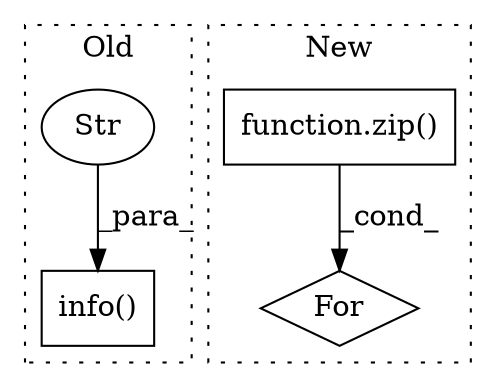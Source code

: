digraph G {
subgraph cluster0 {
1 [label="info()" a="75" s="1285,1306" l="12,1" shape="box"];
3 [label="Str" a="66" s="1297" l="9" shape="ellipse"];
label = "Old";
style="dotted";
}
subgraph cluster1 {
2 [label="function.zip()" a="75" s="1131,1160" l="4,1" shape="box"];
4 [label="For" a="107" s="1100,1161" l="4,10" shape="diamond"];
label = "New";
style="dotted";
}
2 -> 4 [label="_cond_"];
3 -> 1 [label="_para_"];
}